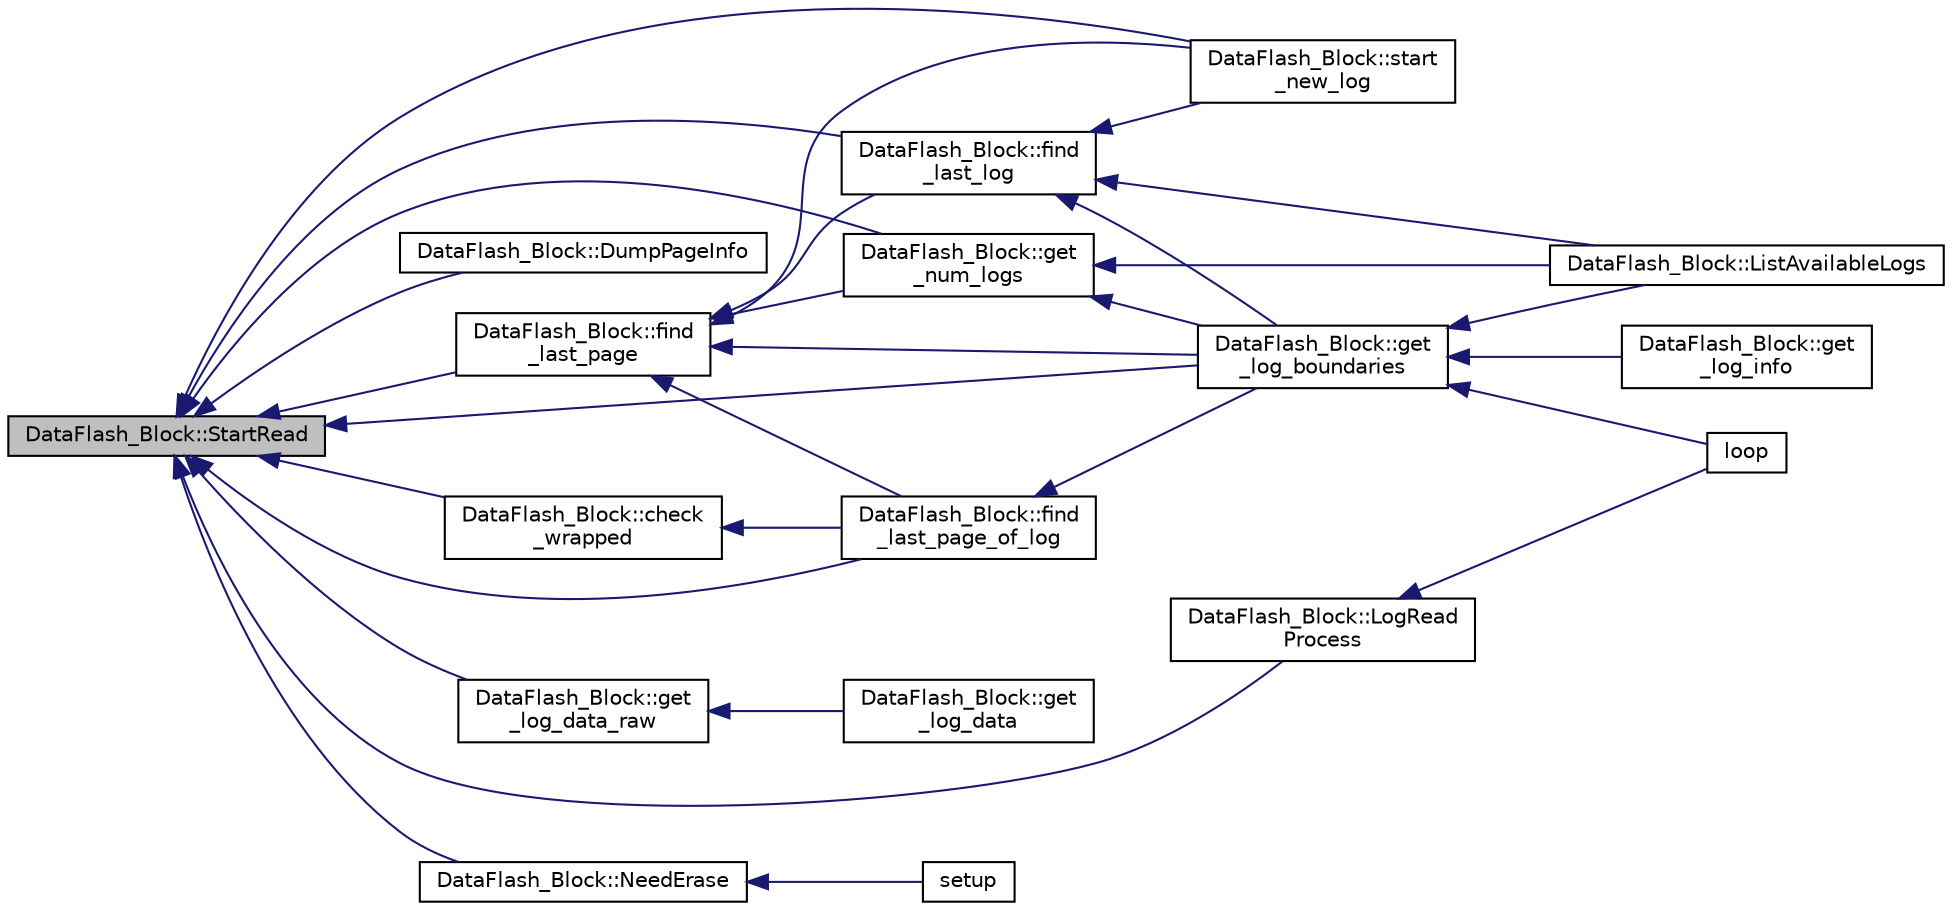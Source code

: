 digraph "DataFlash_Block::StartRead"
{
 // INTERACTIVE_SVG=YES
  edge [fontname="Helvetica",fontsize="10",labelfontname="Helvetica",labelfontsize="10"];
  node [fontname="Helvetica",fontsize="10",shape=record];
  rankdir="LR";
  Node1 [label="DataFlash_Block::StartRead",height=0.2,width=0.4,color="black", fillcolor="grey75", style="filled" fontcolor="black"];
  Node1 -> Node2 [dir="back",color="midnightblue",fontsize="10",style="solid",fontname="Helvetica"];
  Node2 [label="DataFlash_Block::check\l_wrapped",height=0.2,width=0.4,color="black", fillcolor="white", style="filled",URL="$classDataFlash__Block.html#a0cf0fff3604f4e1e50b2b805cb3410f4"];
  Node2 -> Node3 [dir="back",color="midnightblue",fontsize="10",style="solid",fontname="Helvetica"];
  Node3 [label="DataFlash_Block::find\l_last_page_of_log",height=0.2,width=0.4,color="black", fillcolor="white", style="filled",URL="$classDataFlash__Block.html#a54e12b20e0812804451acb7d4d9643bb"];
  Node3 -> Node4 [dir="back",color="midnightblue",fontsize="10",style="solid",fontname="Helvetica"];
  Node4 [label="DataFlash_Block::get\l_log_boundaries",height=0.2,width=0.4,color="black", fillcolor="white", style="filled",URL="$classDataFlash__Block.html#a3367c846e32366ff58ddebbf025e42d7"];
  Node4 -> Node5 [dir="back",color="midnightblue",fontsize="10",style="solid",fontname="Helvetica"];
  Node5 [label="DataFlash_Block::get\l_log_info",height=0.2,width=0.4,color="black", fillcolor="white", style="filled",URL="$classDataFlash__Block.html#af70a34ead0a9c81d39ea717fb392abfd"];
  Node4 -> Node6 [dir="back",color="midnightblue",fontsize="10",style="solid",fontname="Helvetica"];
  Node6 [label="DataFlash_Block::ListAvailableLogs",height=0.2,width=0.4,color="black", fillcolor="white", style="filled",URL="$classDataFlash__Block.html#af69dc258faab0de2a9b38e87d4c67799"];
  Node4 -> Node7 [dir="back",color="midnightblue",fontsize="10",style="solid",fontname="Helvetica"];
  Node7 [label="loop",height=0.2,width=0.4,color="black", fillcolor="white", style="filled",URL="$DataFlash__test_8pde.html#afe461d27b9c48d5921c00d521181f12f"];
  Node1 -> Node8 [dir="back",color="midnightblue",fontsize="10",style="solid",fontname="Helvetica"];
  Node8 [label="DataFlash_Block::DumpPageInfo",height=0.2,width=0.4,color="black", fillcolor="white", style="filled",URL="$classDataFlash__Block.html#a190d39f553e3c18341c623fdecea2b48"];
  Node1 -> Node9 [dir="back",color="midnightblue",fontsize="10",style="solid",fontname="Helvetica"];
  Node9 [label="DataFlash_Block::find\l_last_log",height=0.2,width=0.4,color="black", fillcolor="white", style="filled",URL="$classDataFlash__Block.html#ae6a5a7283d23359b18c7ee97c888f4b0"];
  Node9 -> Node4 [dir="back",color="midnightblue",fontsize="10",style="solid",fontname="Helvetica"];
  Node9 -> Node6 [dir="back",color="midnightblue",fontsize="10",style="solid",fontname="Helvetica"];
  Node9 -> Node10 [dir="back",color="midnightblue",fontsize="10",style="solid",fontname="Helvetica"];
  Node10 [label="DataFlash_Block::start\l_new_log",height=0.2,width=0.4,color="black", fillcolor="white", style="filled",URL="$classDataFlash__Block.html#a5ca51ed0a9abf0d6e28e1ca03dae2abf"];
  Node1 -> Node11 [dir="back",color="midnightblue",fontsize="10",style="solid",fontname="Helvetica"];
  Node11 [label="DataFlash_Block::find\l_last_page",height=0.2,width=0.4,color="black", fillcolor="white", style="filled",URL="$classDataFlash__Block.html#a78f15fabdc088a5011a475bb258cc2cf"];
  Node11 -> Node9 [dir="back",color="midnightblue",fontsize="10",style="solid",fontname="Helvetica"];
  Node11 -> Node3 [dir="back",color="midnightblue",fontsize="10",style="solid",fontname="Helvetica"];
  Node11 -> Node4 [dir="back",color="midnightblue",fontsize="10",style="solid",fontname="Helvetica"];
  Node11 -> Node12 [dir="back",color="midnightblue",fontsize="10",style="solid",fontname="Helvetica"];
  Node12 [label="DataFlash_Block::get\l_num_logs",height=0.2,width=0.4,color="black", fillcolor="white", style="filled",URL="$classDataFlash__Block.html#a909390782b6c80eccb7119d4c6b6d848"];
  Node12 -> Node4 [dir="back",color="midnightblue",fontsize="10",style="solid",fontname="Helvetica"];
  Node12 -> Node6 [dir="back",color="midnightblue",fontsize="10",style="solid",fontname="Helvetica"];
  Node11 -> Node10 [dir="back",color="midnightblue",fontsize="10",style="solid",fontname="Helvetica"];
  Node1 -> Node3 [dir="back",color="midnightblue",fontsize="10",style="solid",fontname="Helvetica"];
  Node1 -> Node4 [dir="back",color="midnightblue",fontsize="10",style="solid",fontname="Helvetica"];
  Node1 -> Node13 [dir="back",color="midnightblue",fontsize="10",style="solid",fontname="Helvetica"];
  Node13 [label="DataFlash_Block::get\l_log_data_raw",height=0.2,width=0.4,color="black", fillcolor="white", style="filled",URL="$classDataFlash__Block.html#a65523cd5dbc8578a6296319da88360f0"];
  Node13 -> Node14 [dir="back",color="midnightblue",fontsize="10",style="solid",fontname="Helvetica"];
  Node14 [label="DataFlash_Block::get\l_log_data",height=0.2,width=0.4,color="black", fillcolor="white", style="filled",URL="$classDataFlash__Block.html#ad959087b563ba578079ca31141c2a492"];
  Node1 -> Node12 [dir="back",color="midnightblue",fontsize="10",style="solid",fontname="Helvetica"];
  Node1 -> Node15 [dir="back",color="midnightblue",fontsize="10",style="solid",fontname="Helvetica"];
  Node15 [label="DataFlash_Block::LogRead\lProcess",height=0.2,width=0.4,color="black", fillcolor="white", style="filled",URL="$classDataFlash__Block.html#a8b52881f78d27ccf9cf143889bdd7dae"];
  Node15 -> Node7 [dir="back",color="midnightblue",fontsize="10",style="solid",fontname="Helvetica"];
  Node1 -> Node16 [dir="back",color="midnightblue",fontsize="10",style="solid",fontname="Helvetica"];
  Node16 [label="DataFlash_Block::NeedErase",height=0.2,width=0.4,color="black", fillcolor="white", style="filled",URL="$classDataFlash__Block.html#aaa5ab749b4efb155c6e3f145b987421b"];
  Node16 -> Node17 [dir="back",color="midnightblue",fontsize="10",style="solid",fontname="Helvetica"];
  Node17 [label="setup",height=0.2,width=0.4,color="black", fillcolor="white", style="filled",URL="$DataFlash__test_8pde.html#a4fc01d736fe50cf5b977f755b675f11d"];
  Node1 -> Node10 [dir="back",color="midnightblue",fontsize="10",style="solid",fontname="Helvetica"];
}
